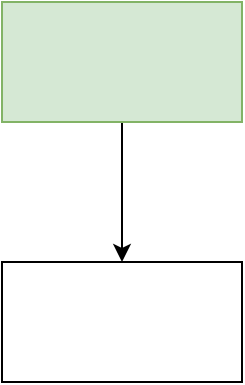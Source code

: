 <mxfile version="14.4.6" type="github">
  <diagram id="mg3H4qKsbOqBC0wG0KrC" name="第 1 页">
    <mxGraphModel dx="1038" dy="580" grid="1" gridSize="10" guides="1" tooltips="1" connect="1" arrows="1" fold="1" page="1" pageScale="1" pageWidth="827" pageHeight="1169" math="0" shadow="0">
      <root>
        <mxCell id="0" />
        <mxCell id="1" parent="0" />
        <mxCell id="w--HuoK7WDu4XYvPtoN0-3" style="edgeStyle=orthogonalEdgeStyle;rounded=0;orthogonalLoop=1;jettySize=auto;html=1;exitX=0.5;exitY=1;exitDx=0;exitDy=0;entryX=0.5;entryY=0;entryDx=0;entryDy=0;" edge="1" parent="1" source="w--HuoK7WDu4XYvPtoN0-1" target="w--HuoK7WDu4XYvPtoN0-2">
          <mxGeometry relative="1" as="geometry" />
        </mxCell>
        <mxCell id="w--HuoK7WDu4XYvPtoN0-1" value="" style="rounded=0;whiteSpace=wrap;html=1;fillColor=#d5e8d4;strokeColor=#82b366;" vertex="1" parent="1">
          <mxGeometry x="240" y="180" width="120" height="60" as="geometry" />
        </mxCell>
        <mxCell id="w--HuoK7WDu4XYvPtoN0-2" value="" style="rounded=0;whiteSpace=wrap;html=1;" vertex="1" parent="1">
          <mxGeometry x="240" y="310" width="120" height="60" as="geometry" />
        </mxCell>
      </root>
    </mxGraphModel>
  </diagram>
</mxfile>
